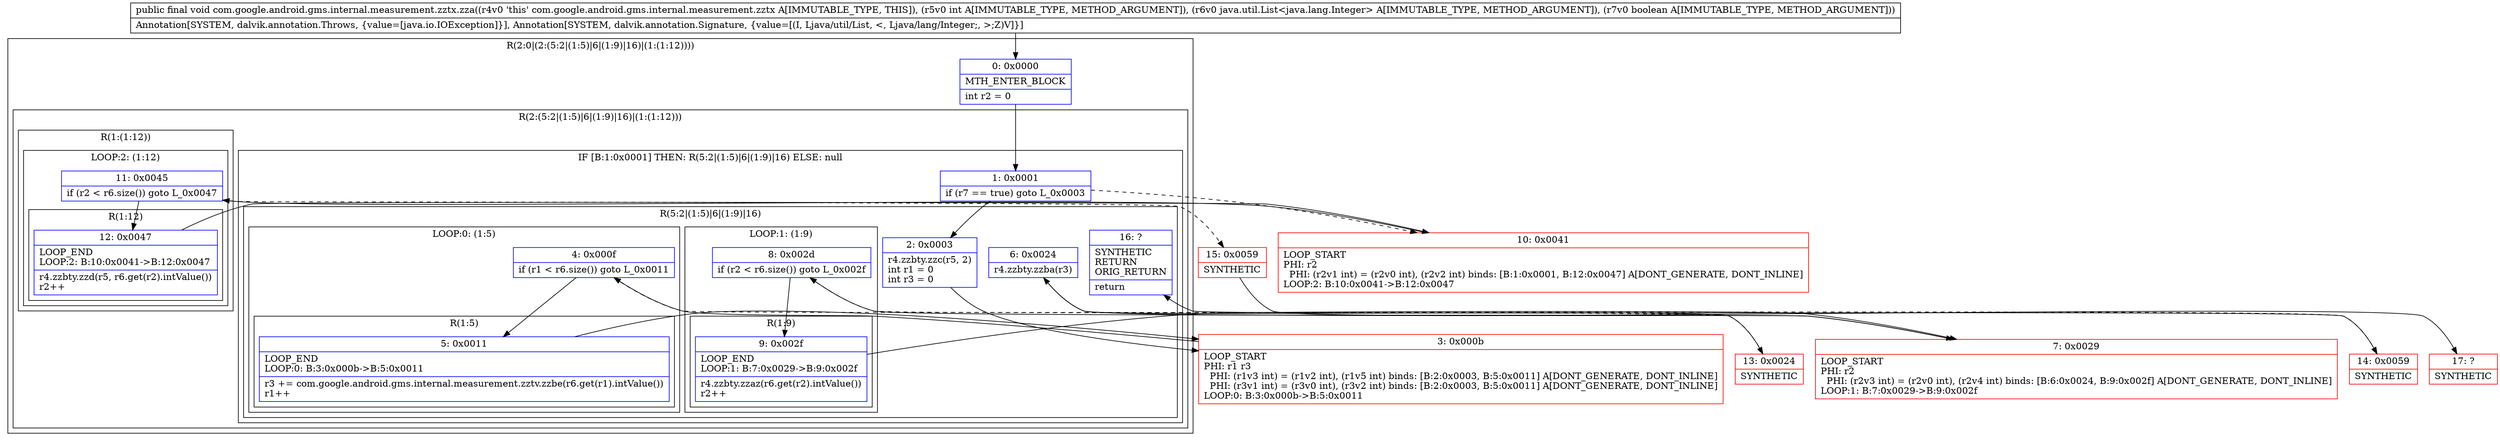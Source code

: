 digraph "CFG forcom.google.android.gms.internal.measurement.zztx.zza(ILjava\/util\/List;Z)V" {
subgraph cluster_Region_856018553 {
label = "R(2:0|(2:(5:2|(1:5)|6|(1:9)|16)|(1:(1:12))))";
node [shape=record,color=blue];
Node_0 [shape=record,label="{0\:\ 0x0000|MTH_ENTER_BLOCK\l|int r2 = 0\l}"];
subgraph cluster_Region_1013899000 {
label = "R(2:(5:2|(1:5)|6|(1:9)|16)|(1:(1:12)))";
node [shape=record,color=blue];
subgraph cluster_IfRegion_601801314 {
label = "IF [B:1:0x0001] THEN: R(5:2|(1:5)|6|(1:9)|16) ELSE: null";
node [shape=record,color=blue];
Node_1 [shape=record,label="{1\:\ 0x0001|if (r7 == true) goto L_0x0003\l}"];
subgraph cluster_Region_1456440737 {
label = "R(5:2|(1:5)|6|(1:9)|16)";
node [shape=record,color=blue];
Node_2 [shape=record,label="{2\:\ 0x0003|r4.zzbty.zzc(r5, 2)\lint r1 = 0\lint r3 = 0\l}"];
subgraph cluster_LoopRegion_476507963 {
label = "LOOP:0: (1:5)";
node [shape=record,color=blue];
Node_4 [shape=record,label="{4\:\ 0x000f|if (r1 \< r6.size()) goto L_0x0011\l}"];
subgraph cluster_Region_617499728 {
label = "R(1:5)";
node [shape=record,color=blue];
Node_5 [shape=record,label="{5\:\ 0x0011|LOOP_END\lLOOP:0: B:3:0x000b\-\>B:5:0x0011\l|r3 += com.google.android.gms.internal.measurement.zztv.zzbe(r6.get(r1).intValue())\lr1++\l}"];
}
}
Node_6 [shape=record,label="{6\:\ 0x0024|r4.zzbty.zzba(r3)\l}"];
subgraph cluster_LoopRegion_289270066 {
label = "LOOP:1: (1:9)";
node [shape=record,color=blue];
Node_8 [shape=record,label="{8\:\ 0x002d|if (r2 \< r6.size()) goto L_0x002f\l}"];
subgraph cluster_Region_654148544 {
label = "R(1:9)";
node [shape=record,color=blue];
Node_9 [shape=record,label="{9\:\ 0x002f|LOOP_END\lLOOP:1: B:7:0x0029\-\>B:9:0x002f\l|r4.zzbty.zzaz(r6.get(r2).intValue())\lr2++\l}"];
}
}
Node_16 [shape=record,label="{16\:\ ?|SYNTHETIC\lRETURN\lORIG_RETURN\l|return\l}"];
}
}
subgraph cluster_Region_1978246195 {
label = "R(1:(1:12))";
node [shape=record,color=blue];
subgraph cluster_LoopRegion_215386327 {
label = "LOOP:2: (1:12)";
node [shape=record,color=blue];
Node_11 [shape=record,label="{11\:\ 0x0045|if (r2 \< r6.size()) goto L_0x0047\l}"];
subgraph cluster_Region_850305903 {
label = "R(1:12)";
node [shape=record,color=blue];
Node_12 [shape=record,label="{12\:\ 0x0047|LOOP_END\lLOOP:2: B:10:0x0041\-\>B:12:0x0047\l|r4.zzbty.zzd(r5, r6.get(r2).intValue())\lr2++\l}"];
}
}
}
}
}
Node_3 [shape=record,color=red,label="{3\:\ 0x000b|LOOP_START\lPHI: r1 r3 \l  PHI: (r1v3 int) = (r1v2 int), (r1v5 int) binds: [B:2:0x0003, B:5:0x0011] A[DONT_GENERATE, DONT_INLINE]\l  PHI: (r3v1 int) = (r3v0 int), (r3v2 int) binds: [B:2:0x0003, B:5:0x0011] A[DONT_GENERATE, DONT_INLINE]\lLOOP:0: B:3:0x000b\-\>B:5:0x0011\l}"];
Node_7 [shape=record,color=red,label="{7\:\ 0x0029|LOOP_START\lPHI: r2 \l  PHI: (r2v3 int) = (r2v0 int), (r2v4 int) binds: [B:6:0x0024, B:9:0x002f] A[DONT_GENERATE, DONT_INLINE]\lLOOP:1: B:7:0x0029\-\>B:9:0x002f\l}"];
Node_10 [shape=record,color=red,label="{10\:\ 0x0041|LOOP_START\lPHI: r2 \l  PHI: (r2v1 int) = (r2v0 int), (r2v2 int) binds: [B:1:0x0001, B:12:0x0047] A[DONT_GENERATE, DONT_INLINE]\lLOOP:2: B:10:0x0041\-\>B:12:0x0047\l}"];
Node_13 [shape=record,color=red,label="{13\:\ 0x0024|SYNTHETIC\l}"];
Node_14 [shape=record,color=red,label="{14\:\ 0x0059|SYNTHETIC\l}"];
Node_15 [shape=record,color=red,label="{15\:\ 0x0059|SYNTHETIC\l}"];
Node_17 [shape=record,color=red,label="{17\:\ ?|SYNTHETIC\l}"];
MethodNode[shape=record,label="{public final void com.google.android.gms.internal.measurement.zztx.zza((r4v0 'this' com.google.android.gms.internal.measurement.zztx A[IMMUTABLE_TYPE, THIS]), (r5v0 int A[IMMUTABLE_TYPE, METHOD_ARGUMENT]), (r6v0 java.util.List\<java.lang.Integer\> A[IMMUTABLE_TYPE, METHOD_ARGUMENT]), (r7v0 boolean A[IMMUTABLE_TYPE, METHOD_ARGUMENT]))  | Annotation[SYSTEM, dalvik.annotation.Throws, \{value=[java.io.IOException]\}], Annotation[SYSTEM, dalvik.annotation.Signature, \{value=[(I, Ljava\/util\/List, \<, Ljava\/lang\/Integer;, \>;Z)V]\}]\l}"];
MethodNode -> Node_0;
Node_0 -> Node_1;
Node_1 -> Node_2;
Node_1 -> Node_10[style=dashed];
Node_2 -> Node_3;
Node_4 -> Node_5;
Node_4 -> Node_13[style=dashed];
Node_5 -> Node_3;
Node_6 -> Node_7;
Node_8 -> Node_9;
Node_8 -> Node_14[style=dashed];
Node_9 -> Node_7;
Node_11 -> Node_12;
Node_11 -> Node_15[style=dashed];
Node_12 -> Node_10;
Node_3 -> Node_4;
Node_7 -> Node_8;
Node_10 -> Node_11;
Node_13 -> Node_6;
Node_14 -> Node_16;
Node_15 -> Node_17;
}

